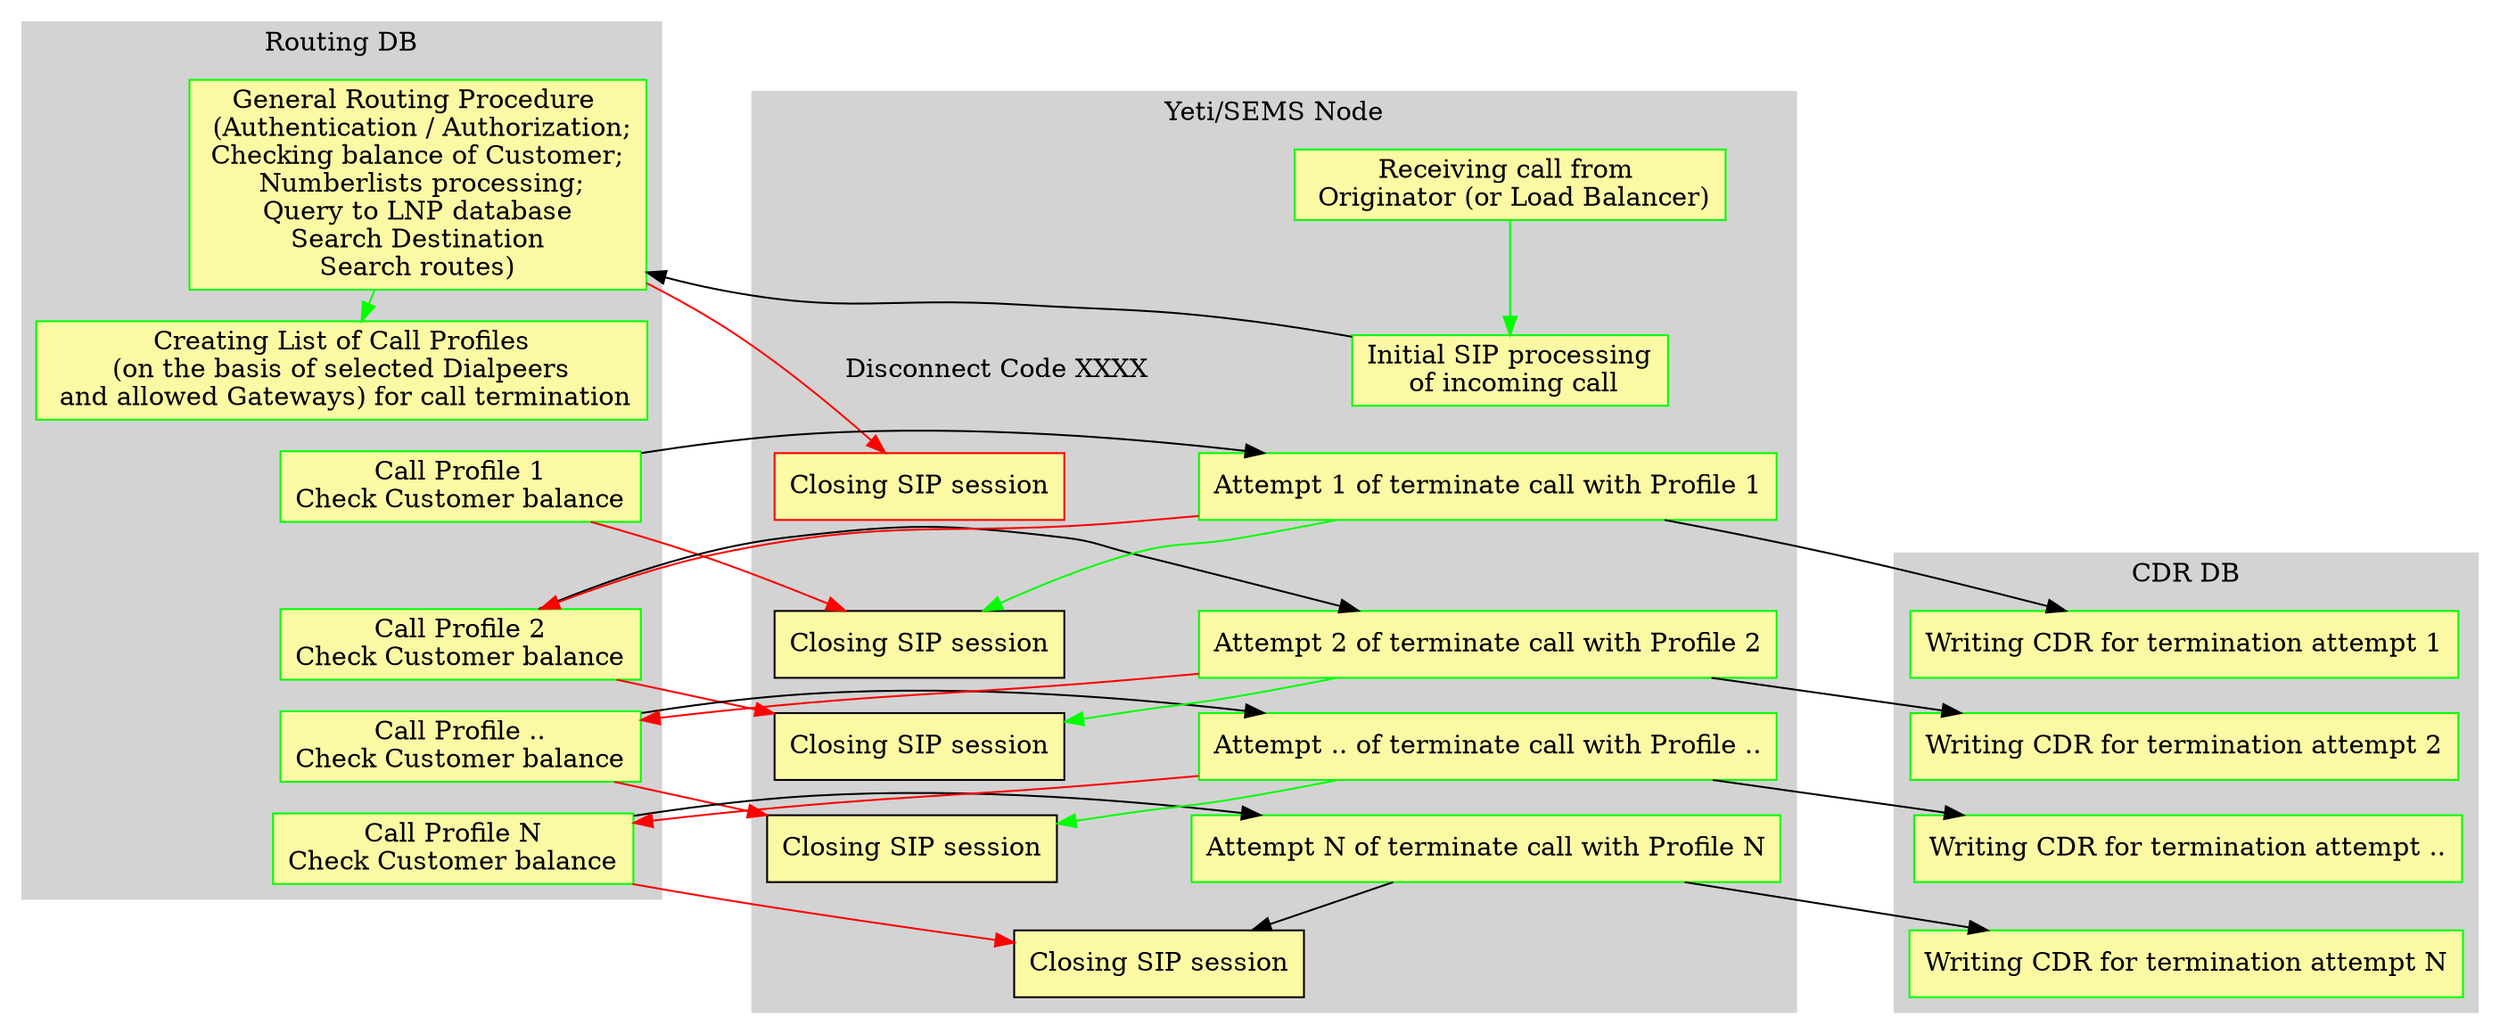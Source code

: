 digraph General {

    node [style=filled; fillcolor="#FCF9A5"];
    graph [nodesep=1, ranksep=0.2, mindist=0.5];

    subgraph cluster_Routing_DB {
        style=filled;
        color=lightgrey;
        node [style=filled,color=green];

        r_block1 [label = "General Routing Procedure \n (Authentication / Authorization;\nChecking balance of Customer;\n Numberlists processing;\nQuery to LNP database\nSearch Destination\nSearch routes)"; shape=box; sides=4];

        r_block2 [label = "Creating List of Call Profiles\n(on the basis of selected Dialpeers\n and allowed Gateways) for call termination"; shape=box; sides=4];

        r_block31 [label = "Call Profile 1\nCheck Customer balance"; shape=box; sides=4];

        r_block32 [label = "Call Profile 2\nCheck Customer balance"; shape=box; sides=4];

        r_block33 [label = "Call Profile ..\nCheck Customer balance"; shape=box; sides=4];

        r_block34 [label = "Call Profile N\nCheck Customer balance"; shape=box; sides=4];


        r_block1 -> r_block2 [color=green];
        r_block2 -> r_block31 [style=invis];
        r_block31 -> r_block32 [style=invis];
        r_block32 -> r_block33 [style=invis];
        r_block33 -> r_block34 [style=invis];


        label = "Routing DB";
    }

    subgraph cluster_SEMS {
        style=filled;
        color=lightgrey;
        node [style=filled,color=green];

        s_block1 [label = "Receiving call from \n Originator (or Load Balancer)"; shape=box; sides=4];

        s_block2 [label = "Initial SIP processing\n of incoming call"; shape=box; sides=4];

        s_block_end21 [label = "Closing SIP session"; shape=box; sides=4; color=red];

        s_block2 -> s_block_end21 [style=invis];

        s_block31 [label = "Attempt 1 of terminate call with Profile 1"; shape=box; sides=4];
        s_block_end31 [label = "Closing SIP session"; shape=box; sides=4; color=black];
        s_block32 [label = "Attempt 2 of terminate call with Profile 2"; shape=box; sides=4];
        s_block_end32 [label = "Closing SIP session"; shape=box; sides=4; color=black];
        s_block33 [label = "Attempt .. of terminate call with Profile .."; shape=box; sides=4];
        s_block_end33 [label = "Closing SIP session"; shape=box; sides=4; color=black];
        s_block34 [label = "Attempt N of terminate call with Profile N"; shape=box; sides=4];
        s_block_end34 [label = "Closing SIP session"; shape=box; sides=4; color=black];

        s_block1 -> s_block2 [color=green];
        s_block2 -> s_block31 [style=invis];
        s_block31 -> s_block32 [style=invis];
        s_block31 -> s_block_end31 [color=green];
        s_block32 -> s_block33 [style=invis];
        s_block32 -> s_block_end32 [color=green];
        s_block33 -> s_block34 [style=invis];
        s_block33 -> s_block_end33 [color=green];
        s_block34 -> s_block_end34 [color=black];

        label = "Yeti/SEMS Node";
    }

    subgraph cluster_CDR {
        style=filled;
        color=lightgrey;
        node [style=filled,color=green];

        c_block1 [label = "Writing CDR for termination attempt 1"; shape=box; sides=4];
        c_block2 [label = "Writing CDR for termination attempt 2"; shape=box; sides=4];
        c_block3 [label = "Writing CDR for termination attempt .."; shape=box; sides=4];
        c_block4 [label = "Writing CDR for termination attempt N"; shape=box; sides=4];

        c_block1 -> c_block2 [style=invis];
        c_block2 -> c_block3 [style=invis];
        c_block3 -> c_block4 [style=invis];


        label = "CDR DB";
    }

    s_block2 -> r_block1 [color=black];
    r_block1 -> s_block_end21 [color=red; label = "Disconnect Code XXXX"];

    s_block31 -> c_block1 [color=black];
    s_block32 -> c_block2 [color=black];
    s_block33 -> c_block3 [color=black];
    s_block34 -> c_block4 [color=black];

    s_block31 -> r_block32 [color=red];
    s_block32 -> r_block33 [color=red];
    s_block33 -> r_block34 [color=red];

    r_block31 -> s_block31 [color=black];
    r_block32 -> s_block32 [color=black];
    r_block33 -> s_block33 [color=black];
    r_block34 -> s_block34 [color=black];

    r_block31 -> s_block_end31 [color=red;];
    r_block32 -> s_block_end32 [color=red;];
    r_block33 -> s_block_end33 [color=red;];
    r_block34 -> s_block_end34 [color=red;];

}
